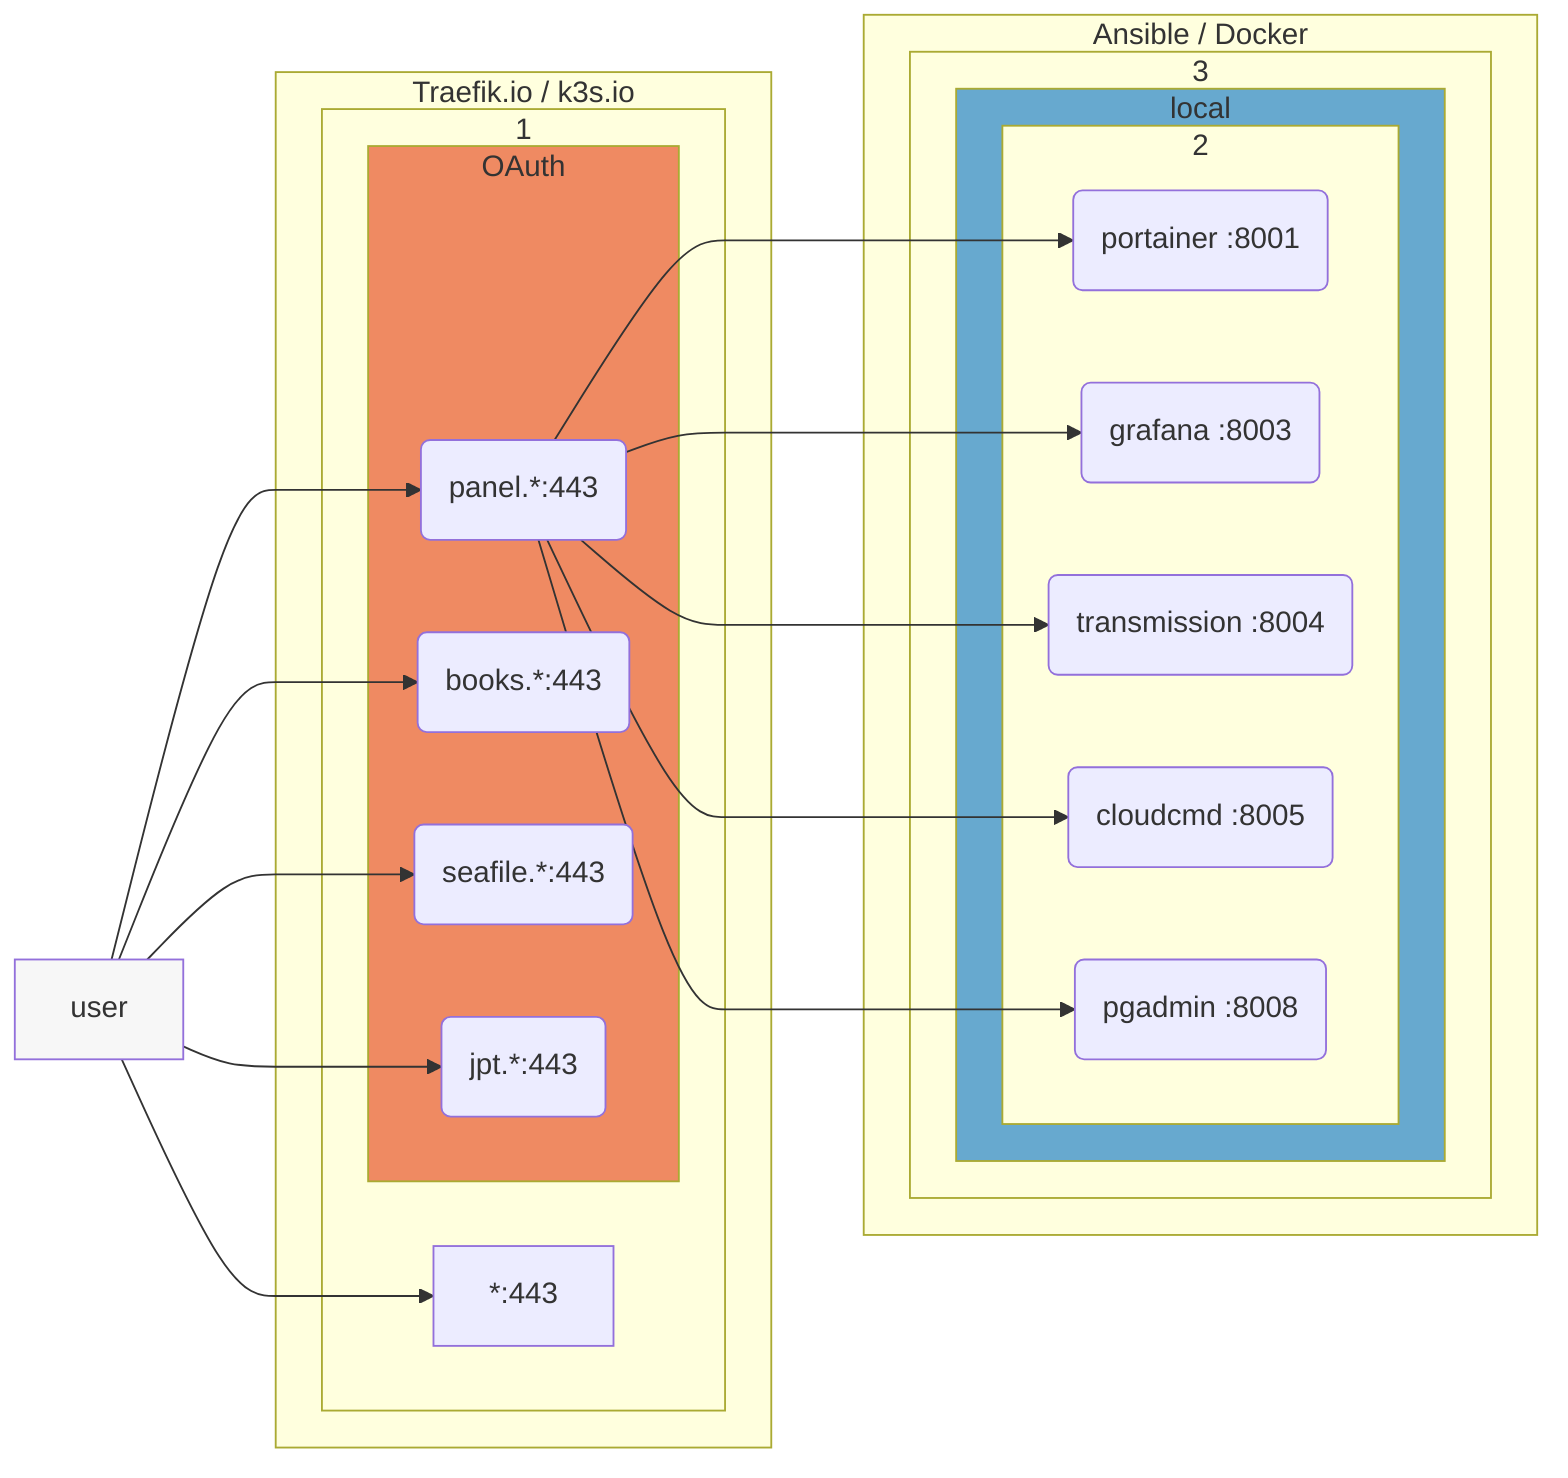 graph LR
user[user] --> nginx
user --> panel
user --> books
user --> seafile
user --> jpt
panel --> lo1
panel --> lo2
panel --> lo3
panel --> lo4
panel --> lo5
subgraph k3s[Traefik.io / k3s.io]
subgraph 1
    subgraph sso[OAuth]
    panel(panel.*:443)
    books(books.*:443)
    jpt(jpt.*:443)
    seafile(seafile.*:443)
    end
nginx[*:443]
end
end
subgraph dc[Ansible / Docker]
subgraph 3
    subgraph local[local]
    subgraph 2
        lo1(portainer :8001)
        lo2(grafana :8003)
        lo3(transmission :8004)
        lo4(cloudcmd :8005)
        lo5(pgadmin :8008)
    end
    end
end
end
style local fill:#67a9cf,padding:10px
style sso fill:#ef8a62,padding:50px
style user fill:#f7f7f7